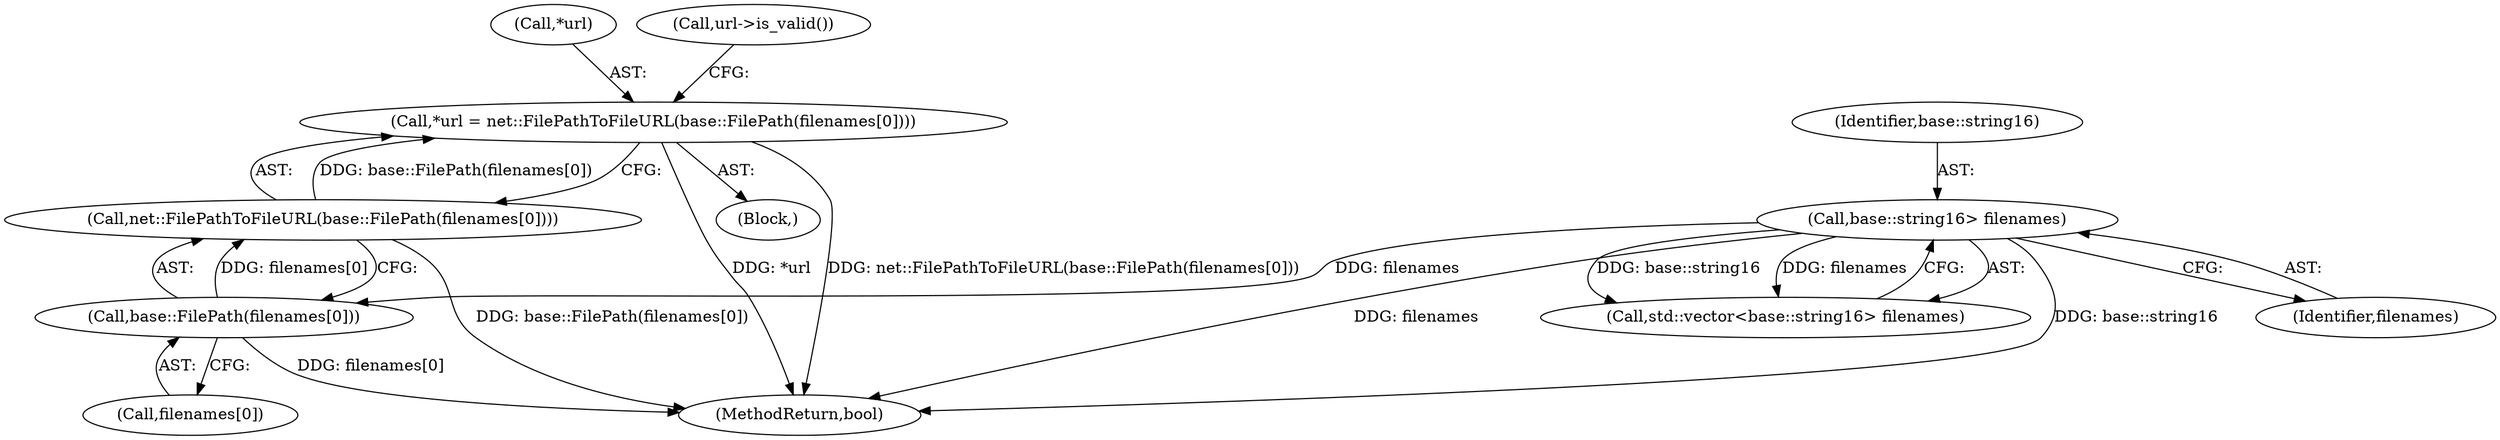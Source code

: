 digraph "0_Chrome_e93dc535728da259ec16d1c3cc393f80b25f64ae_6@pointer" {
"1000189" [label="(Call,*url = net::FilePathToFileURL(base::FilePath(filenames[0])))"];
"1000192" [label="(Call,net::FilePathToFileURL(base::FilePath(filenames[0])))"];
"1000193" [label="(Call,base::FilePath(filenames[0]))"];
"1000175" [label="(Call,base::string16> filenames)"];
"1000193" [label="(Call,base::FilePath(filenames[0]))"];
"1000201" [label="(MethodReturn,bool)"];
"1000194" [label="(Call,filenames[0])"];
"1000177" [label="(Identifier,filenames)"];
"1000175" [label="(Call,base::string16> filenames)"];
"1000189" [label="(Call,*url = net::FilePathToFileURL(base::FilePath(filenames[0])))"];
"1000173" [label="(Call,std::vector<base::string16> filenames)"];
"1000190" [label="(Call,*url)"];
"1000192" [label="(Call,net::FilePathToFileURL(base::FilePath(filenames[0])))"];
"1000198" [label="(Call,url->is_valid())"];
"1000176" [label="(Identifier,base::string16)"];
"1000172" [label="(Block,)"];
"1000189" -> "1000172"  [label="AST: "];
"1000189" -> "1000192"  [label="CFG: "];
"1000190" -> "1000189"  [label="AST: "];
"1000192" -> "1000189"  [label="AST: "];
"1000198" -> "1000189"  [label="CFG: "];
"1000189" -> "1000201"  [label="DDG: *url"];
"1000189" -> "1000201"  [label="DDG: net::FilePathToFileURL(base::FilePath(filenames[0]))"];
"1000192" -> "1000189"  [label="DDG: base::FilePath(filenames[0])"];
"1000192" -> "1000193"  [label="CFG: "];
"1000193" -> "1000192"  [label="AST: "];
"1000192" -> "1000201"  [label="DDG: base::FilePath(filenames[0])"];
"1000193" -> "1000192"  [label="DDG: filenames[0]"];
"1000193" -> "1000194"  [label="CFG: "];
"1000194" -> "1000193"  [label="AST: "];
"1000193" -> "1000201"  [label="DDG: filenames[0]"];
"1000175" -> "1000193"  [label="DDG: filenames"];
"1000175" -> "1000173"  [label="AST: "];
"1000175" -> "1000177"  [label="CFG: "];
"1000176" -> "1000175"  [label="AST: "];
"1000177" -> "1000175"  [label="AST: "];
"1000173" -> "1000175"  [label="CFG: "];
"1000175" -> "1000201"  [label="DDG: base::string16"];
"1000175" -> "1000201"  [label="DDG: filenames"];
"1000175" -> "1000173"  [label="DDG: base::string16"];
"1000175" -> "1000173"  [label="DDG: filenames"];
}
